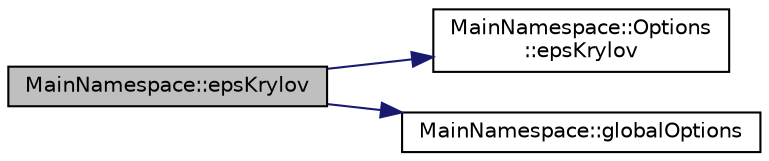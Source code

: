 digraph "MainNamespace::epsKrylov"
{
 // INTERACTIVE_SVG=YES
 // LATEX_PDF_SIZE
  edge [fontname="Helvetica",fontsize="10",labelfontname="Helvetica",labelfontsize="10"];
  node [fontname="Helvetica",fontsize="10",shape=record];
  rankdir="LR";
  Node1 [label="MainNamespace::epsKrylov",height=0.2,width=0.4,color="black", fillcolor="grey75", style="filled", fontcolor="black",tooltip=" "];
  Node1 -> Node2 [color="midnightblue",fontsize="10",style="solid",fontname="Helvetica"];
  Node2 [label="MainNamespace::Options\l::epsKrylov",height=0.2,width=0.4,color="black", fillcolor="white", style="filled",URL="$struct_main_namespace_1_1_options.html#a723119ba0f1851a37f845d6cdbb70792",tooltip=" "];
  Node1 -> Node3 [color="midnightblue",fontsize="10",style="solid",fontname="Helvetica"];
  Node3 [label="MainNamespace::globalOptions",height=0.2,width=0.4,color="black", fillcolor="white", style="filled",URL="$namespace_main_namespace.html#a6fd76e14adc7d23a9822334cb389b369",tooltip=" "];
}
